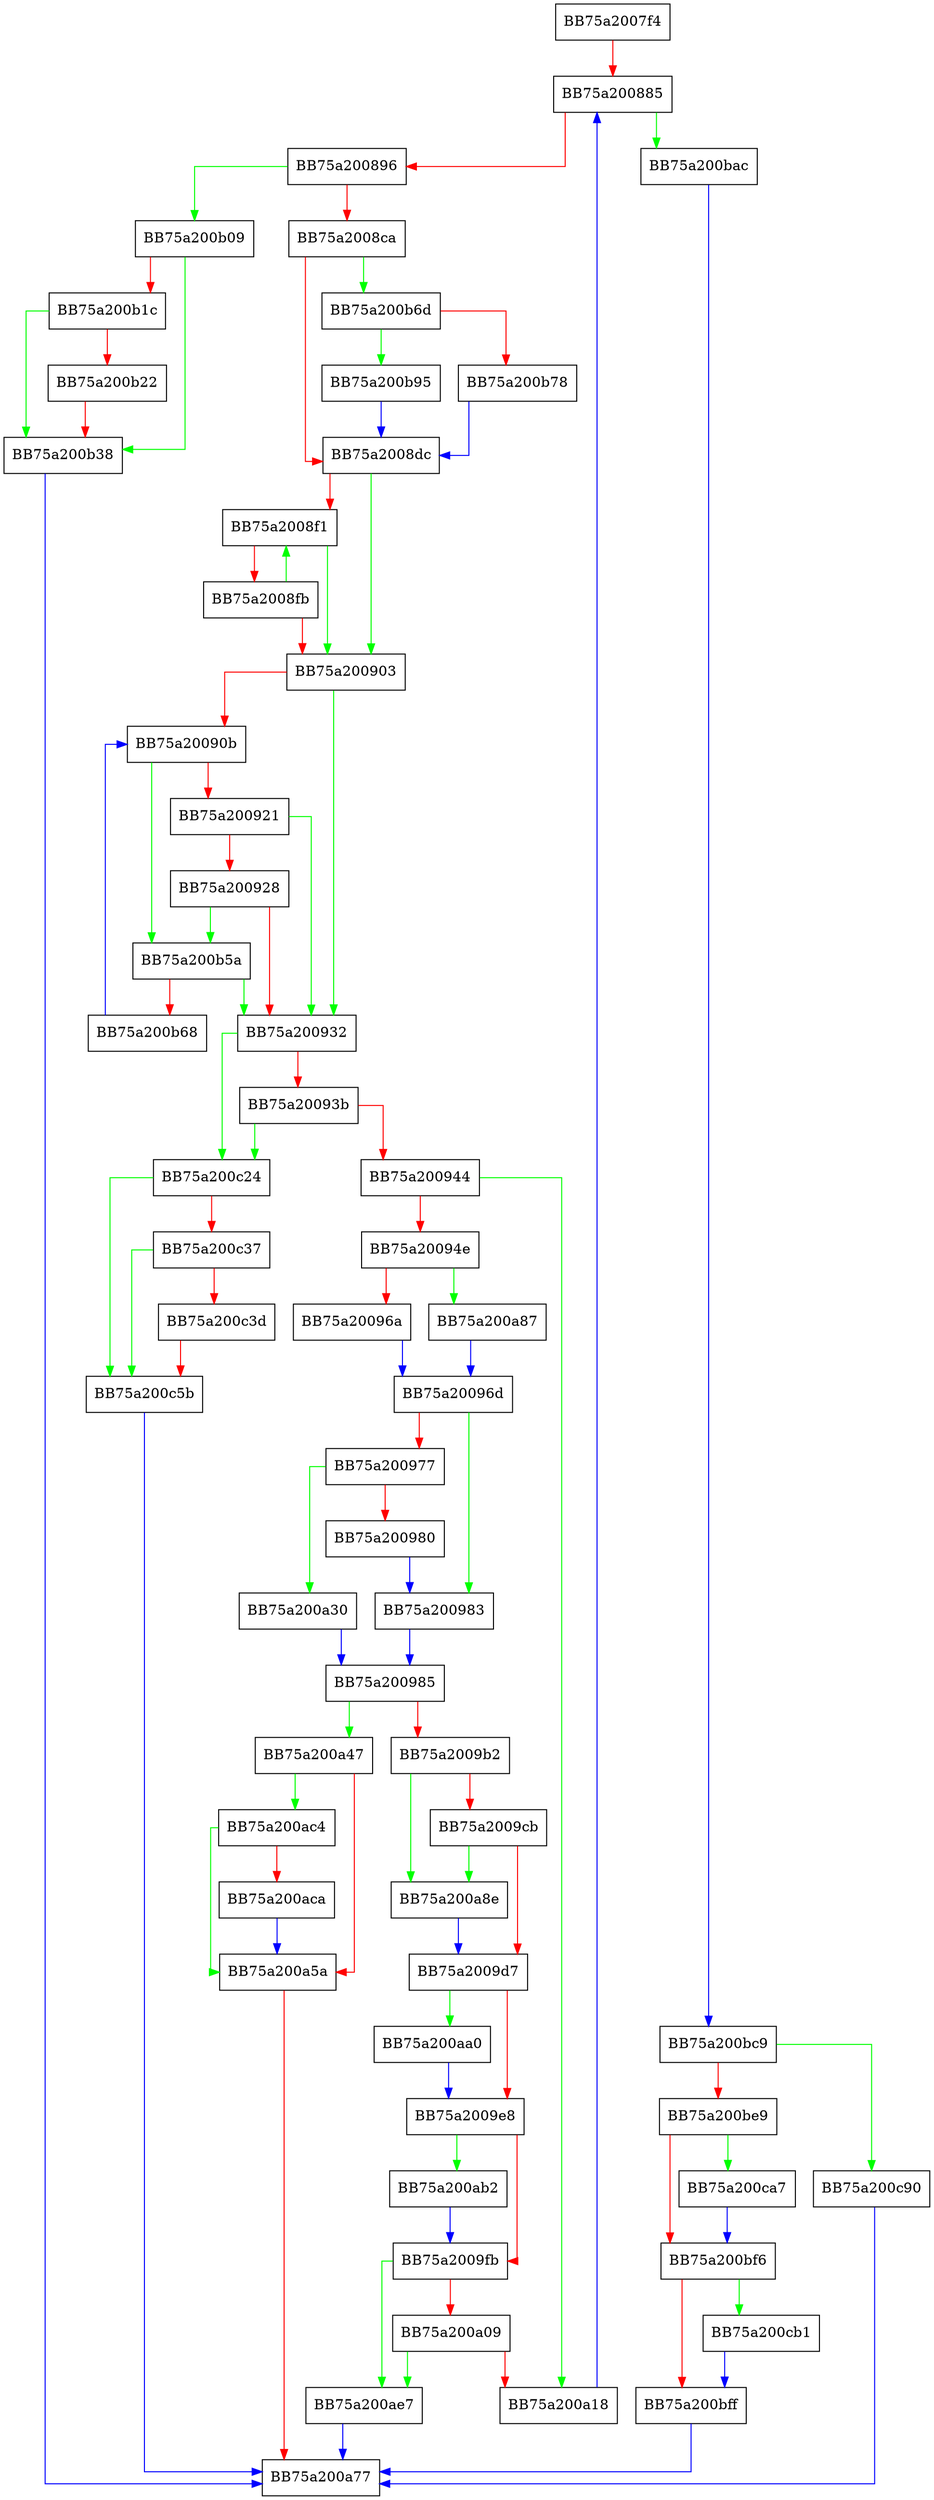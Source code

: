 digraph pushBruteWorker_end {
  node [shape="box"];
  graph [splines=ortho];
  BB75a2007f4 -> BB75a200885 [color="red"];
  BB75a200885 -> BB75a200bac [color="green"];
  BB75a200885 -> BB75a200896 [color="red"];
  BB75a200896 -> BB75a200b09 [color="green"];
  BB75a200896 -> BB75a2008ca [color="red"];
  BB75a2008ca -> BB75a200b6d [color="green"];
  BB75a2008ca -> BB75a2008dc [color="red"];
  BB75a2008dc -> BB75a200903 [color="green"];
  BB75a2008dc -> BB75a2008f1 [color="red"];
  BB75a2008f1 -> BB75a200903 [color="green"];
  BB75a2008f1 -> BB75a2008fb [color="red"];
  BB75a2008fb -> BB75a2008f1 [color="green"];
  BB75a2008fb -> BB75a200903 [color="red"];
  BB75a200903 -> BB75a200932 [color="green"];
  BB75a200903 -> BB75a20090b [color="red"];
  BB75a20090b -> BB75a200b5a [color="green"];
  BB75a20090b -> BB75a200921 [color="red"];
  BB75a200921 -> BB75a200932 [color="green"];
  BB75a200921 -> BB75a200928 [color="red"];
  BB75a200928 -> BB75a200b5a [color="green"];
  BB75a200928 -> BB75a200932 [color="red"];
  BB75a200932 -> BB75a200c24 [color="green"];
  BB75a200932 -> BB75a20093b [color="red"];
  BB75a20093b -> BB75a200c24 [color="green"];
  BB75a20093b -> BB75a200944 [color="red"];
  BB75a200944 -> BB75a200a18 [color="green"];
  BB75a200944 -> BB75a20094e [color="red"];
  BB75a20094e -> BB75a200a87 [color="green"];
  BB75a20094e -> BB75a20096a [color="red"];
  BB75a20096a -> BB75a20096d [color="blue"];
  BB75a20096d -> BB75a200983 [color="green"];
  BB75a20096d -> BB75a200977 [color="red"];
  BB75a200977 -> BB75a200a30 [color="green"];
  BB75a200977 -> BB75a200980 [color="red"];
  BB75a200980 -> BB75a200983 [color="blue"];
  BB75a200983 -> BB75a200985 [color="blue"];
  BB75a200985 -> BB75a200a47 [color="green"];
  BB75a200985 -> BB75a2009b2 [color="red"];
  BB75a2009b2 -> BB75a200a8e [color="green"];
  BB75a2009b2 -> BB75a2009cb [color="red"];
  BB75a2009cb -> BB75a200a8e [color="green"];
  BB75a2009cb -> BB75a2009d7 [color="red"];
  BB75a2009d7 -> BB75a200aa0 [color="green"];
  BB75a2009d7 -> BB75a2009e8 [color="red"];
  BB75a2009e8 -> BB75a200ab2 [color="green"];
  BB75a2009e8 -> BB75a2009fb [color="red"];
  BB75a2009fb -> BB75a200ae7 [color="green"];
  BB75a2009fb -> BB75a200a09 [color="red"];
  BB75a200a09 -> BB75a200ae7 [color="green"];
  BB75a200a09 -> BB75a200a18 [color="red"];
  BB75a200a18 -> BB75a200885 [color="blue"];
  BB75a200a30 -> BB75a200985 [color="blue"];
  BB75a200a47 -> BB75a200ac4 [color="green"];
  BB75a200a47 -> BB75a200a5a [color="red"];
  BB75a200a5a -> BB75a200a77 [color="red"];
  BB75a200a87 -> BB75a20096d [color="blue"];
  BB75a200a8e -> BB75a2009d7 [color="blue"];
  BB75a200aa0 -> BB75a2009e8 [color="blue"];
  BB75a200ab2 -> BB75a2009fb [color="blue"];
  BB75a200ac4 -> BB75a200a5a [color="green"];
  BB75a200ac4 -> BB75a200aca [color="red"];
  BB75a200aca -> BB75a200a5a [color="blue"];
  BB75a200ae7 -> BB75a200a77 [color="blue"];
  BB75a200b09 -> BB75a200b38 [color="green"];
  BB75a200b09 -> BB75a200b1c [color="red"];
  BB75a200b1c -> BB75a200b38 [color="green"];
  BB75a200b1c -> BB75a200b22 [color="red"];
  BB75a200b22 -> BB75a200b38 [color="red"];
  BB75a200b38 -> BB75a200a77 [color="blue"];
  BB75a200b5a -> BB75a200932 [color="green"];
  BB75a200b5a -> BB75a200b68 [color="red"];
  BB75a200b68 -> BB75a20090b [color="blue"];
  BB75a200b6d -> BB75a200b95 [color="green"];
  BB75a200b6d -> BB75a200b78 [color="red"];
  BB75a200b78 -> BB75a2008dc [color="blue"];
  BB75a200b95 -> BB75a2008dc [color="blue"];
  BB75a200bac -> BB75a200bc9 [color="blue"];
  BB75a200bc9 -> BB75a200c90 [color="green"];
  BB75a200bc9 -> BB75a200be9 [color="red"];
  BB75a200be9 -> BB75a200ca7 [color="green"];
  BB75a200be9 -> BB75a200bf6 [color="red"];
  BB75a200bf6 -> BB75a200cb1 [color="green"];
  BB75a200bf6 -> BB75a200bff [color="red"];
  BB75a200bff -> BB75a200a77 [color="blue"];
  BB75a200c24 -> BB75a200c5b [color="green"];
  BB75a200c24 -> BB75a200c37 [color="red"];
  BB75a200c37 -> BB75a200c5b [color="green"];
  BB75a200c37 -> BB75a200c3d [color="red"];
  BB75a200c3d -> BB75a200c5b [color="red"];
  BB75a200c5b -> BB75a200a77 [color="blue"];
  BB75a200c90 -> BB75a200a77 [color="blue"];
  BB75a200ca7 -> BB75a200bf6 [color="blue"];
  BB75a200cb1 -> BB75a200bff [color="blue"];
}